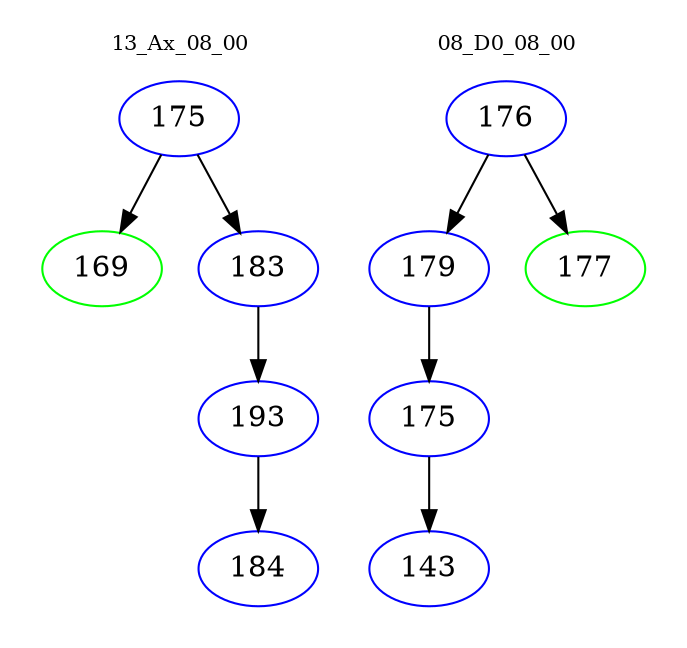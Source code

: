 digraph{
subgraph cluster_0 {
color = white
label = "13_Ax_08_00";
fontsize=10;
T0_175 [label="175", color="blue"]
T0_175 -> T0_169 [color="black"]
T0_169 [label="169", color="green"]
T0_175 -> T0_183 [color="black"]
T0_183 [label="183", color="blue"]
T0_183 -> T0_193 [color="black"]
T0_193 [label="193", color="blue"]
T0_193 -> T0_184 [color="black"]
T0_184 [label="184", color="blue"]
}
subgraph cluster_1 {
color = white
label = "08_D0_08_00";
fontsize=10;
T1_176 [label="176", color="blue"]
T1_176 -> T1_179 [color="black"]
T1_179 [label="179", color="blue"]
T1_179 -> T1_175 [color="black"]
T1_175 [label="175", color="blue"]
T1_175 -> T1_143 [color="black"]
T1_143 [label="143", color="blue"]
T1_176 -> T1_177 [color="black"]
T1_177 [label="177", color="green"]
}
}
